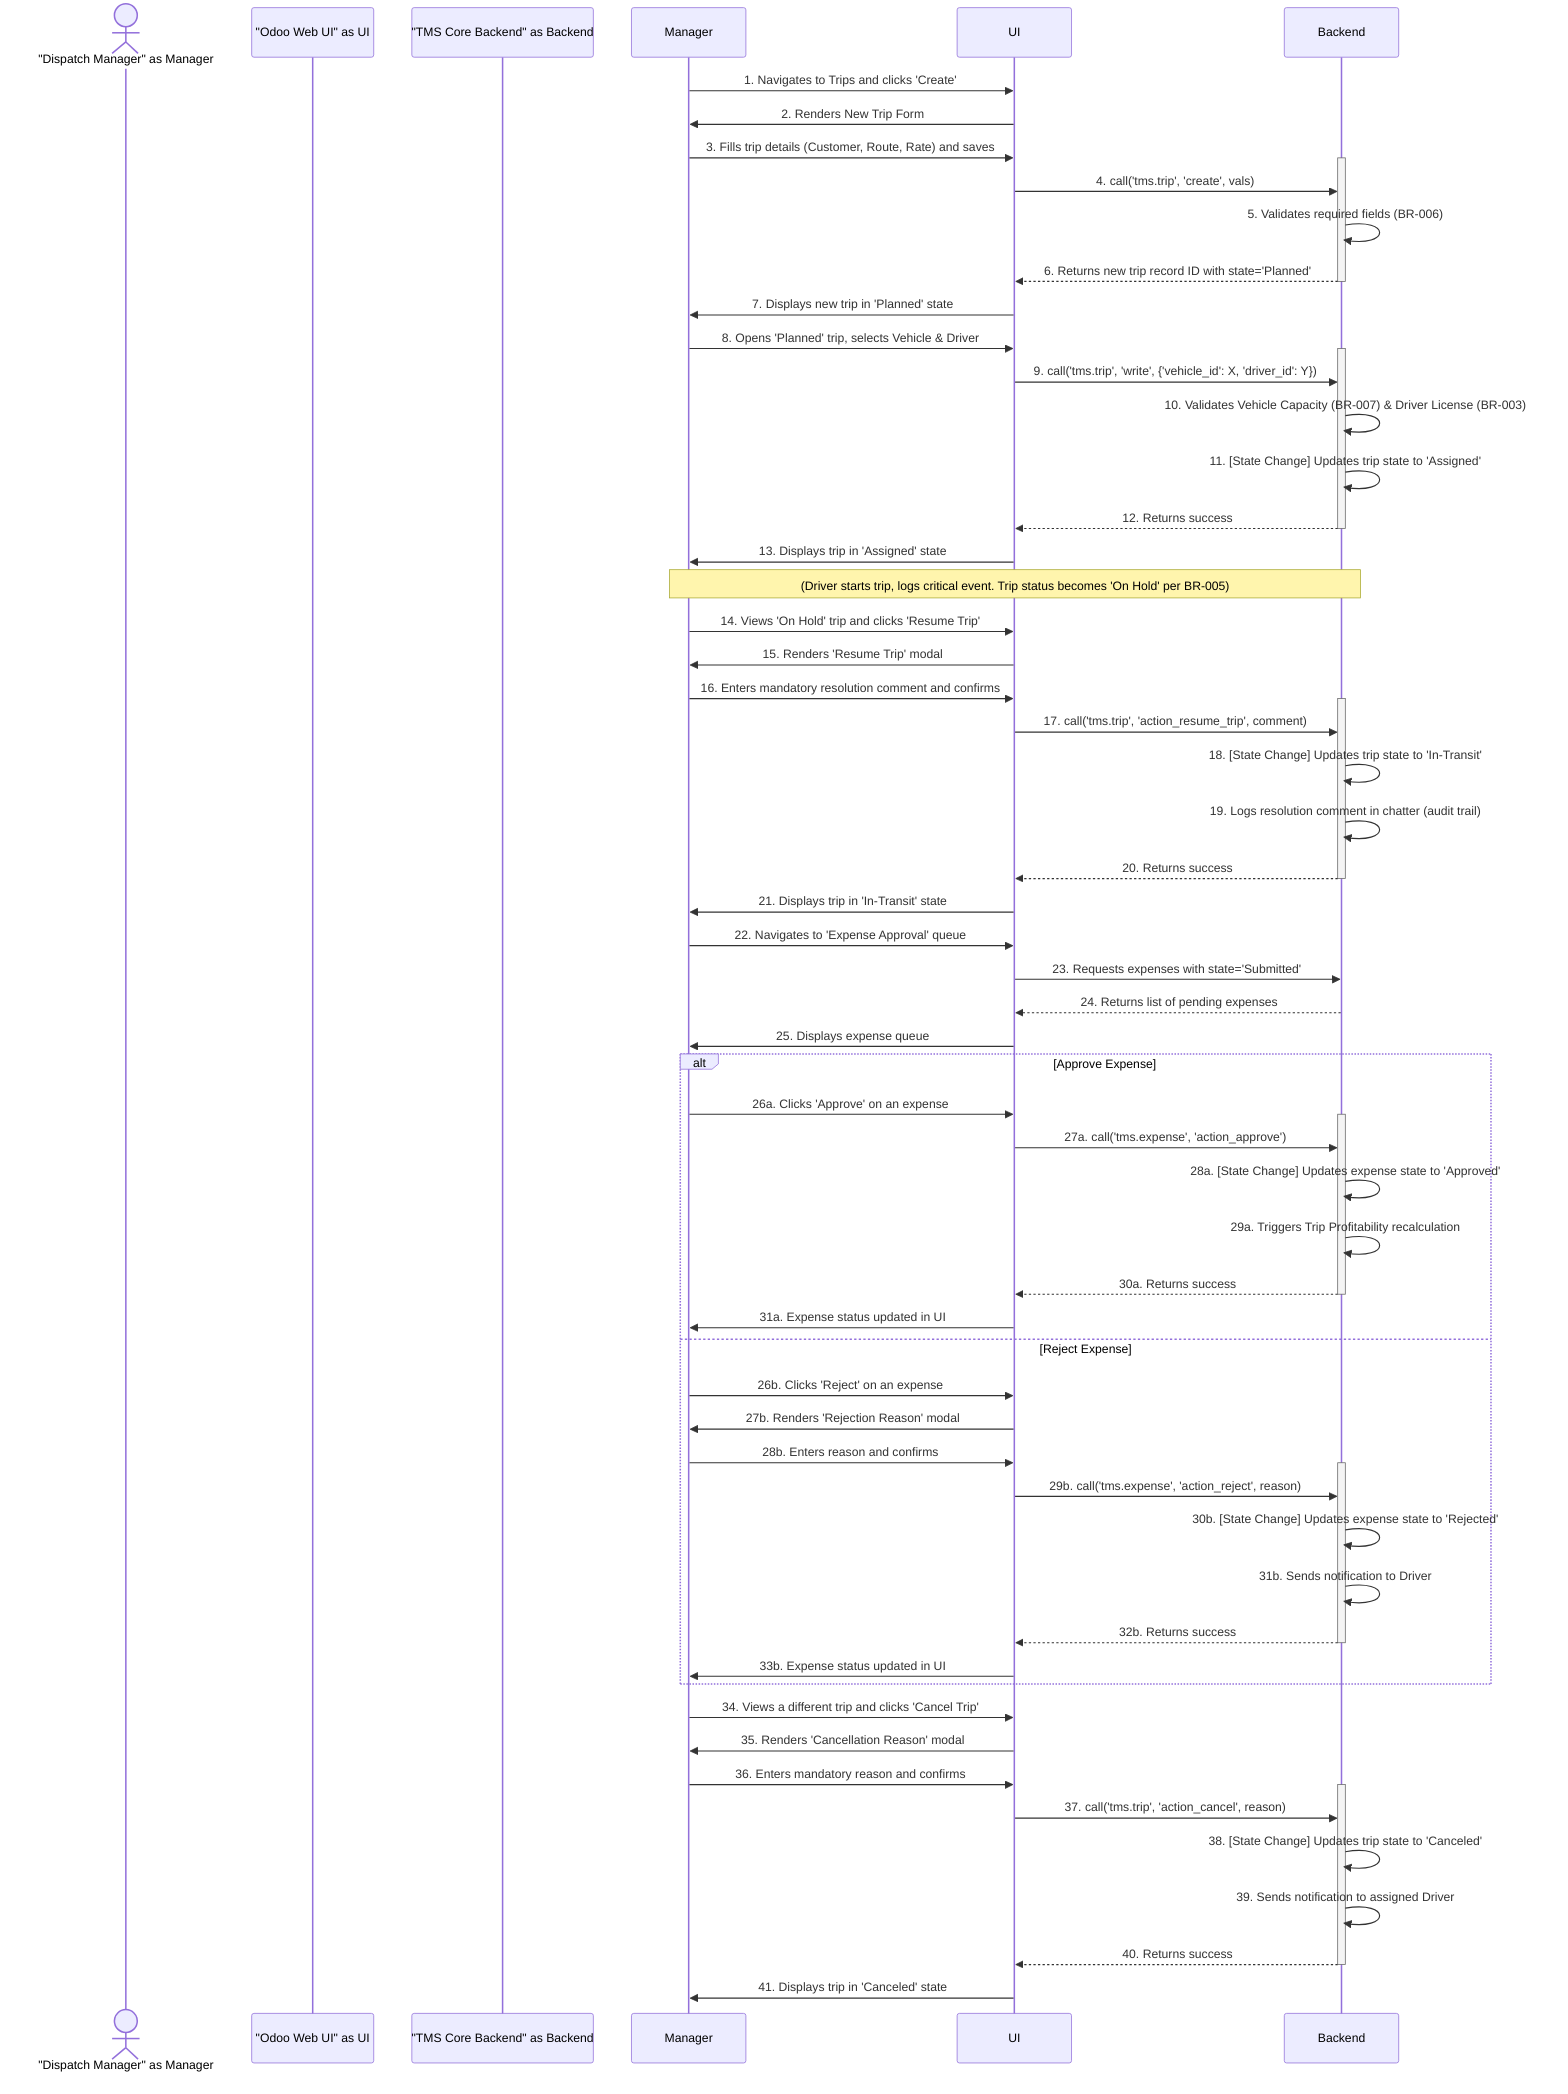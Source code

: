 sequenceDiagram
    actor "Dispatch Manager" as Manager
    participant "Odoo Web UI" as UI
    participant "TMS Core Backend" as Backend

    Manager->>UI: 1. Navigates to Trips and clicks 'Create'
    UI->>Manager: 2. Renders New Trip Form
    Manager->>UI: 3. Fills trip details (Customer, Route, Rate) and saves
    activate Backend
    UI->>Backend: 4. call('tms.trip', 'create', vals)
    Backend->>Backend: 5. Validates required fields (BR-006)
    Backend-->>UI: 6. Returns new trip record ID with state='Planned'
    deactivate Backend
    UI->>Manager: 7. Displays new trip in 'Planned' state

    Manager->>UI: 8. Opens 'Planned' trip, selects Vehicle & Driver
    activate Backend
    UI->>Backend: 9. call('tms.trip', 'write', {'vehicle_id': X, 'driver_id': Y})
    Backend->>Backend: 10. Validates Vehicle Capacity (BR-007) & Driver License (BR-003)
    Backend->>Backend: 11. [State Change] Updates trip state to 'Assigned'
    Backend-->>UI: 12. Returns success
    deactivate Backend
    UI->>Manager: 13. Displays trip in 'Assigned' state

    note over Manager, Backend: (Driver starts trip, logs critical event. Trip status becomes 'On Hold' per BR-005)

    Manager->>UI: 14. Views 'On Hold' trip and clicks 'Resume Trip'
    UI->>Manager: 15. Renders 'Resume Trip' modal
    Manager->>UI: 16. Enters mandatory resolution comment and confirms
    activate Backend
    UI->>Backend: 17. call('tms.trip', 'action_resume_trip', comment)
    Backend->>Backend: 18. [State Change] Updates trip state to 'In-Transit'
    Backend->>Backend: 19. Logs resolution comment in chatter (audit trail)
    Backend-->>UI: 20. Returns success
    deactivate Backend
    UI->>Manager: 21. Displays trip in 'In-Transit' state

    Manager->>UI: 22. Navigates to 'Expense Approval' queue
    UI->>Backend: 23. Requests expenses with state='Submitted'
    Backend-->>UI: 24. Returns list of pending expenses
    UI->>Manager: 25. Displays expense queue

    alt Approve Expense
        Manager->>UI: 26a. Clicks 'Approve' on an expense
        activate Backend
        UI->>Backend: 27a. call('tms.expense', 'action_approve')
        Backend->>Backend: 28a. [State Change] Updates expense state to 'Approved'
        Backend->>Backend: 29a. Triggers Trip Profitability recalculation
        Backend-->>UI: 30a. Returns success
        deactivate Backend
        UI->>Manager: 31a. Expense status updated in UI
    else Reject Expense
        Manager->>UI: 26b. Clicks 'Reject' on an expense
        UI->>Manager: 27b. Renders 'Rejection Reason' modal
        Manager->>UI: 28b. Enters reason and confirms
        activate Backend
        UI->>Backend: 29b. call('tms.expense', 'action_reject', reason)
        Backend->>Backend: 30b. [State Change] Updates expense state to 'Rejected'
        Backend->>Backend: 31b. Sends notification to Driver
        Backend-->>UI: 32b. Returns success
        deactivate Backend
        UI->>Manager: 33b. Expense status updated in UI
    end

    Manager->>UI: 34. Views a different trip and clicks 'Cancel Trip'
    UI->>Manager: 35. Renders 'Cancellation Reason' modal
    Manager->>UI: 36. Enters mandatory reason and confirms
    activate Backend
    UI->>Backend: 37. call('tms.trip', 'action_cancel', reason)
    Backend->>Backend: 38. [State Change] Updates trip state to 'Canceled'
    Backend->>Backend: 39. Sends notification to assigned Driver
    Backend-->>UI: 40. Returns success
    deactivate Backend
    UI->>Manager: 41. Displays trip in 'Canceled' state